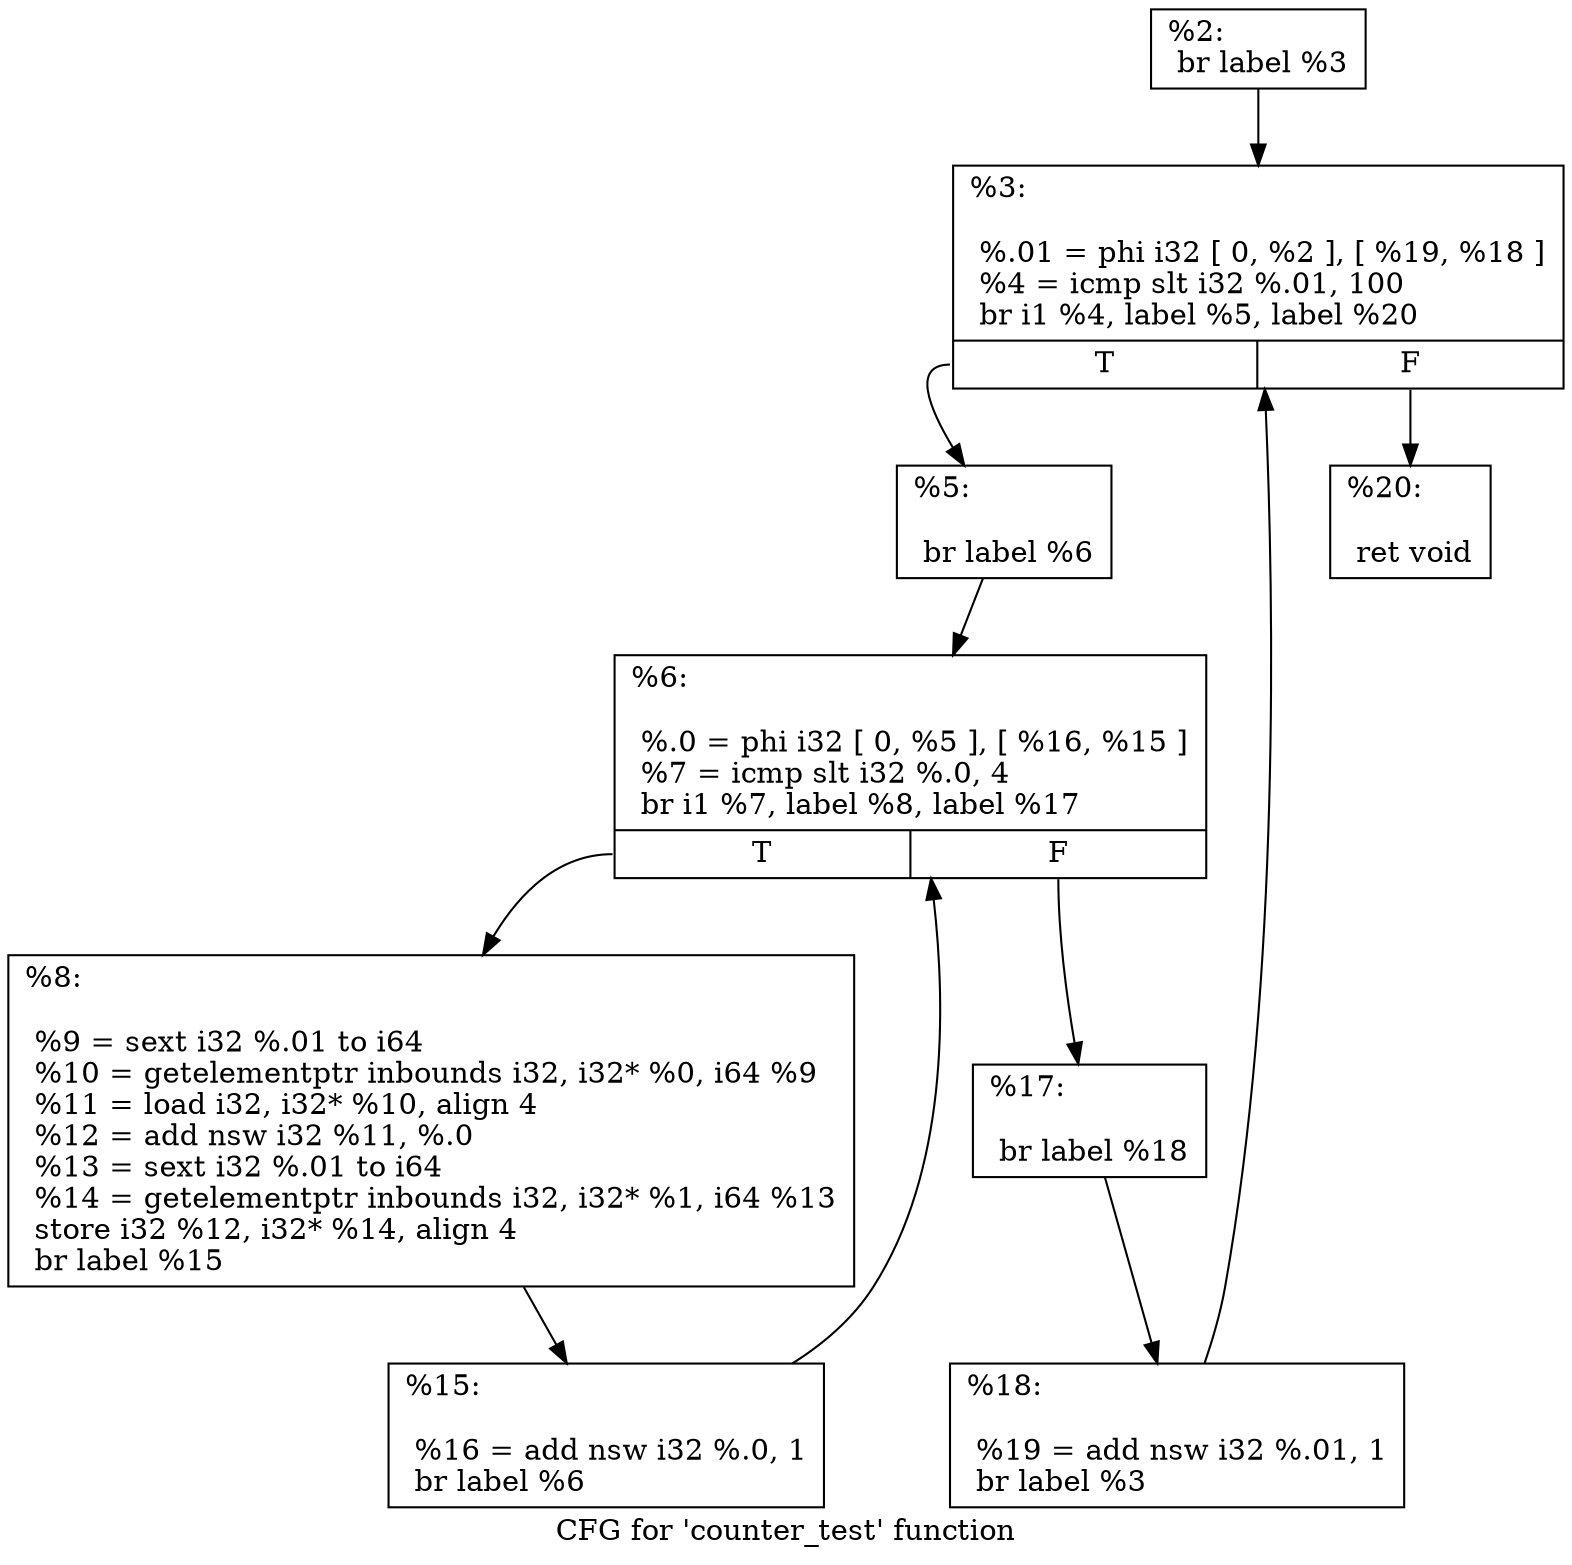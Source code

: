 digraph "CFG for 'counter_test' function" {
	label="CFG for 'counter_test' function";

	Node0x3bbf900 [shape=record,label="{%2:\l  br label %3\l}"];
	Node0x3bbf900 -> Node0x3bbf950;
	Node0x3bbf950 [shape=record,label="{%3:\l\l  %.01 = phi i32 [ 0, %2 ], [ %19, %18 ]\l  %4 = icmp slt i32 %.01, 100\l  br i1 %4, label %5, label %20\l|{<s0>T|<s1>F}}"];
	Node0x3bbf950:s0 -> Node0x3bbfcb0;
	Node0x3bbf950:s1 -> Node0x3bbfd40;
	Node0x3bbfcb0 [shape=record,label="{%5:\l\l  br label %6\l}"];
	Node0x3bbfcb0 -> Node0x3bbfe60;
	Node0x3bbfe60 [shape=record,label="{%6:\l\l  %.0 = phi i32 [ 0, %5 ], [ %16, %15 ]\l  %7 = icmp slt i32 %.0, 4\l  br i1 %7, label %8, label %17\l|{<s0>T|<s1>F}}"];
	Node0x3bbfe60:s0 -> Node0x3bc0150;
	Node0x3bbfe60:s1 -> Node0x3bc01e0;
	Node0x3bc0150 [shape=record,label="{%8:\l\l  %9 = sext i32 %.01 to i64\l  %10 = getelementptr inbounds i32, i32* %0, i64 %9\l  %11 = load i32, i32* %10, align 4\l  %12 = add nsw i32 %11, %.0\l  %13 = sext i32 %.01 to i64\l  %14 = getelementptr inbounds i32, i32* %1, i64 %13\l  store i32 %12, i32* %14, align 4\l  br label %15\l}"];
	Node0x3bc0150 -> Node0x3bbff50;
	Node0x3bbff50 [shape=record,label="{%15:\l\l  %16 = add nsw i32 %.0, 1\l  br label %6\l}"];
	Node0x3bbff50 -> Node0x3bbfe60;
	Node0x3bc01e0 [shape=record,label="{%17:\l\l  br label %18\l}"];
	Node0x3bc01e0 -> Node0x3bbfa00;
	Node0x3bbfa00 [shape=record,label="{%18:\l\l  %19 = add nsw i32 %.01, 1\l  br label %3\l}"];
	Node0x3bbfa00 -> Node0x3bbf950;
	Node0x3bbfd40 [shape=record,label="{%20:\l\l  ret void\l}"];
}
